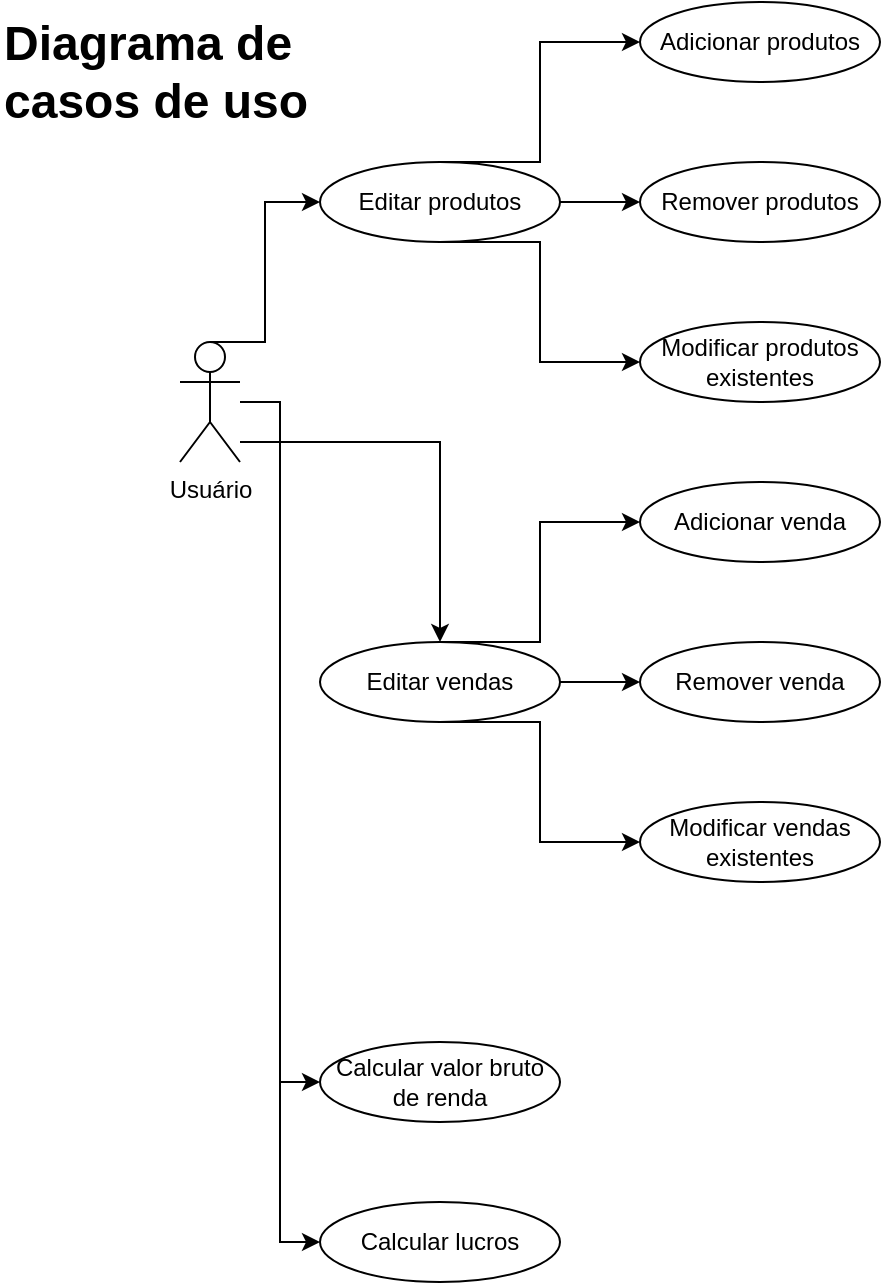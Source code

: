 <mxfile version="24.2.5" type="github">
  <diagram name="Página-1" id="GlwQ_BqeC3lWnUNcyHJp">
    <mxGraphModel dx="1009" dy="581" grid="1" gridSize="10" guides="1" tooltips="1" connect="1" arrows="1" fold="1" page="1" pageScale="1" pageWidth="827" pageHeight="1169" math="0" shadow="0">
      <root>
        <mxCell id="0" />
        <mxCell id="1" parent="0" />
        <mxCell id="p1jUIE_AG0GHdkNq4y9q-1" value="&lt;h1 style=&quot;margin-top: 0px;&quot;&gt;Diagrama de casos de uso&lt;/h1&gt;&lt;p&gt;.&lt;/p&gt;" style="text;html=1;whiteSpace=wrap;overflow=hidden;rounded=0;" vertex="1" parent="1">
          <mxGeometry x="40" y="40" width="180" height="70" as="geometry" />
        </mxCell>
        <mxCell id="p1jUIE_AG0GHdkNq4y9q-23" style="edgeStyle=elbowEdgeStyle;rounded=0;orthogonalLoop=1;jettySize=auto;html=1;exitX=0.5;exitY=0;exitDx=0;exitDy=0;exitPerimeter=0;entryX=0;entryY=0.5;entryDx=0;entryDy=0;" edge="1" parent="1" source="p1jUIE_AG0GHdkNq4y9q-2" target="p1jUIE_AG0GHdkNq4y9q-9">
          <mxGeometry relative="1" as="geometry" />
        </mxCell>
        <mxCell id="p1jUIE_AG0GHdkNq4y9q-24" style="edgeStyle=elbowEdgeStyle;rounded=0;orthogonalLoop=1;jettySize=auto;html=1;entryX=0.5;entryY=0;entryDx=0;entryDy=0;" edge="1" parent="1" source="p1jUIE_AG0GHdkNq4y9q-2" target="p1jUIE_AG0GHdkNq4y9q-11">
          <mxGeometry relative="1" as="geometry">
            <Array as="points">
              <mxPoint x="260" y="260" />
            </Array>
          </mxGeometry>
        </mxCell>
        <mxCell id="p1jUIE_AG0GHdkNq4y9q-25" style="edgeStyle=elbowEdgeStyle;rounded=0;orthogonalLoop=1;jettySize=auto;html=1;entryX=0;entryY=0.5;entryDx=0;entryDy=0;" edge="1" parent="1" source="p1jUIE_AG0GHdkNq4y9q-2" target="p1jUIE_AG0GHdkNq4y9q-7">
          <mxGeometry relative="1" as="geometry" />
        </mxCell>
        <mxCell id="p1jUIE_AG0GHdkNq4y9q-26" style="edgeStyle=elbowEdgeStyle;rounded=0;orthogonalLoop=1;jettySize=auto;html=1;" edge="1" parent="1" source="p1jUIE_AG0GHdkNq4y9q-2" target="p1jUIE_AG0GHdkNq4y9q-8">
          <mxGeometry relative="1" as="geometry" />
        </mxCell>
        <mxCell id="p1jUIE_AG0GHdkNq4y9q-2" value="Usuário" style="shape=umlActor;verticalLabelPosition=bottom;verticalAlign=top;html=1;outlineConnect=0;" vertex="1" parent="1">
          <mxGeometry x="130" y="210" width="30" height="60" as="geometry" />
        </mxCell>
        <mxCell id="p1jUIE_AG0GHdkNq4y9q-3" value="Adicionar produtos" style="ellipse;whiteSpace=wrap;html=1;" vertex="1" parent="1">
          <mxGeometry x="360" y="40" width="120" height="40" as="geometry" />
        </mxCell>
        <mxCell id="p1jUIE_AG0GHdkNq4y9q-4" value="Remover produtos" style="ellipse;whiteSpace=wrap;html=1;" vertex="1" parent="1">
          <mxGeometry x="360" y="120" width="120" height="40" as="geometry" />
        </mxCell>
        <mxCell id="p1jUIE_AG0GHdkNq4y9q-7" value="Calcular valor bruto de renda" style="ellipse;whiteSpace=wrap;html=1;" vertex="1" parent="1">
          <mxGeometry x="200" y="560" width="120" height="40" as="geometry" />
        </mxCell>
        <mxCell id="p1jUIE_AG0GHdkNq4y9q-8" value="Calcular lucros" style="ellipse;whiteSpace=wrap;html=1;" vertex="1" parent="1">
          <mxGeometry x="200" y="640" width="120" height="40" as="geometry" />
        </mxCell>
        <mxCell id="p1jUIE_AG0GHdkNq4y9q-17" style="edgeStyle=elbowEdgeStyle;rounded=0;orthogonalLoop=1;jettySize=auto;html=1;exitX=0.5;exitY=1;exitDx=0;exitDy=0;entryX=0;entryY=0.5;entryDx=0;entryDy=0;" edge="1" parent="1" source="p1jUIE_AG0GHdkNq4y9q-9" target="p1jUIE_AG0GHdkNq4y9q-10">
          <mxGeometry relative="1" as="geometry" />
        </mxCell>
        <mxCell id="p1jUIE_AG0GHdkNq4y9q-18" style="edgeStyle=elbowEdgeStyle;rounded=0;orthogonalLoop=1;jettySize=auto;html=1;exitX=1;exitY=0.5;exitDx=0;exitDy=0;entryX=0;entryY=0.5;entryDx=0;entryDy=0;" edge="1" parent="1" source="p1jUIE_AG0GHdkNq4y9q-9" target="p1jUIE_AG0GHdkNq4y9q-4">
          <mxGeometry relative="1" as="geometry" />
        </mxCell>
        <mxCell id="p1jUIE_AG0GHdkNq4y9q-22" style="edgeStyle=elbowEdgeStyle;rounded=0;orthogonalLoop=1;jettySize=auto;html=1;exitX=0.5;exitY=0;exitDx=0;exitDy=0;entryX=0;entryY=0.5;entryDx=0;entryDy=0;" edge="1" parent="1" source="p1jUIE_AG0GHdkNq4y9q-9" target="p1jUIE_AG0GHdkNq4y9q-3">
          <mxGeometry relative="1" as="geometry" />
        </mxCell>
        <mxCell id="p1jUIE_AG0GHdkNq4y9q-9" value="Editar produtos" style="ellipse;whiteSpace=wrap;html=1;" vertex="1" parent="1">
          <mxGeometry x="200" y="120" width="120" height="40" as="geometry" />
        </mxCell>
        <mxCell id="p1jUIE_AG0GHdkNq4y9q-10" value="Modificar produtos existentes" style="ellipse;whiteSpace=wrap;html=1;" vertex="1" parent="1">
          <mxGeometry x="360" y="200" width="120" height="40" as="geometry" />
        </mxCell>
        <mxCell id="p1jUIE_AG0GHdkNq4y9q-19" style="edgeStyle=elbowEdgeStyle;rounded=0;orthogonalLoop=1;jettySize=auto;html=1;exitX=0.5;exitY=0;exitDx=0;exitDy=0;" edge="1" parent="1" source="p1jUIE_AG0GHdkNq4y9q-11" target="p1jUIE_AG0GHdkNq4y9q-12">
          <mxGeometry relative="1" as="geometry" />
        </mxCell>
        <mxCell id="p1jUIE_AG0GHdkNq4y9q-20" style="edgeStyle=elbowEdgeStyle;rounded=0;orthogonalLoop=1;jettySize=auto;html=1;exitX=1;exitY=0.5;exitDx=0;exitDy=0;" edge="1" parent="1" source="p1jUIE_AG0GHdkNq4y9q-11" target="p1jUIE_AG0GHdkNq4y9q-13">
          <mxGeometry relative="1" as="geometry" />
        </mxCell>
        <mxCell id="p1jUIE_AG0GHdkNq4y9q-21" style="edgeStyle=elbowEdgeStyle;rounded=0;orthogonalLoop=1;jettySize=auto;html=1;exitX=0.5;exitY=1;exitDx=0;exitDy=0;entryX=0;entryY=0.5;entryDx=0;entryDy=0;" edge="1" parent="1" source="p1jUIE_AG0GHdkNq4y9q-11" target="p1jUIE_AG0GHdkNq4y9q-14">
          <mxGeometry relative="1" as="geometry" />
        </mxCell>
        <mxCell id="p1jUIE_AG0GHdkNq4y9q-11" value="Editar vendas" style="ellipse;whiteSpace=wrap;html=1;" vertex="1" parent="1">
          <mxGeometry x="200" y="360" width="120" height="40" as="geometry" />
        </mxCell>
        <mxCell id="p1jUIE_AG0GHdkNq4y9q-12" value="Adicionar venda" style="ellipse;whiteSpace=wrap;html=1;" vertex="1" parent="1">
          <mxGeometry x="360" y="280" width="120" height="40" as="geometry" />
        </mxCell>
        <mxCell id="p1jUIE_AG0GHdkNq4y9q-13" value="Remover venda" style="ellipse;whiteSpace=wrap;html=1;" vertex="1" parent="1">
          <mxGeometry x="360" y="360" width="120" height="40" as="geometry" />
        </mxCell>
        <mxCell id="p1jUIE_AG0GHdkNq4y9q-14" value="Modificar vendas existentes" style="ellipse;whiteSpace=wrap;html=1;" vertex="1" parent="1">
          <mxGeometry x="360" y="440" width="120" height="40" as="geometry" />
        </mxCell>
      </root>
    </mxGraphModel>
  </diagram>
</mxfile>
